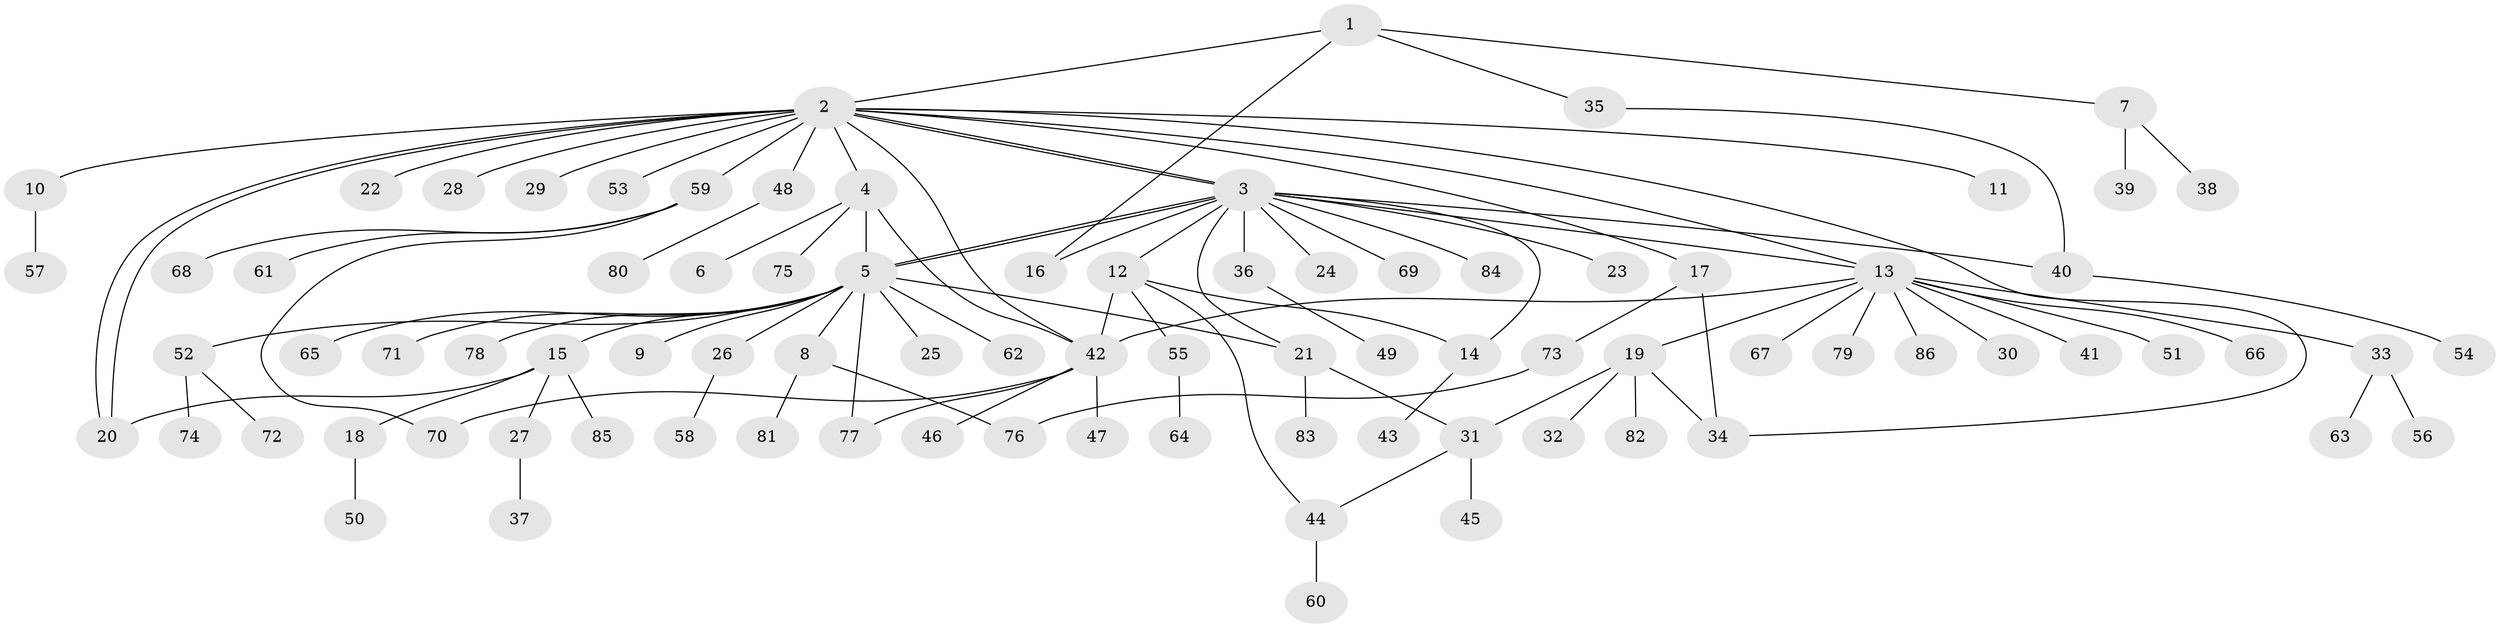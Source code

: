 // Generated by graph-tools (version 1.1) at 2025/35/03/09/25 02:35:44]
// undirected, 86 vertices, 105 edges
graph export_dot {
graph [start="1"]
  node [color=gray90,style=filled];
  1;
  2;
  3;
  4;
  5;
  6;
  7;
  8;
  9;
  10;
  11;
  12;
  13;
  14;
  15;
  16;
  17;
  18;
  19;
  20;
  21;
  22;
  23;
  24;
  25;
  26;
  27;
  28;
  29;
  30;
  31;
  32;
  33;
  34;
  35;
  36;
  37;
  38;
  39;
  40;
  41;
  42;
  43;
  44;
  45;
  46;
  47;
  48;
  49;
  50;
  51;
  52;
  53;
  54;
  55;
  56;
  57;
  58;
  59;
  60;
  61;
  62;
  63;
  64;
  65;
  66;
  67;
  68;
  69;
  70;
  71;
  72;
  73;
  74;
  75;
  76;
  77;
  78;
  79;
  80;
  81;
  82;
  83;
  84;
  85;
  86;
  1 -- 2;
  1 -- 7;
  1 -- 16;
  1 -- 35;
  2 -- 3;
  2 -- 3;
  2 -- 4;
  2 -- 10;
  2 -- 11;
  2 -- 13;
  2 -- 17;
  2 -- 20;
  2 -- 20;
  2 -- 22;
  2 -- 28;
  2 -- 29;
  2 -- 34;
  2 -- 42;
  2 -- 48;
  2 -- 53;
  2 -- 59;
  3 -- 5;
  3 -- 5;
  3 -- 12;
  3 -- 13;
  3 -- 14;
  3 -- 16;
  3 -- 21;
  3 -- 23;
  3 -- 24;
  3 -- 36;
  3 -- 40;
  3 -- 69;
  3 -- 84;
  4 -- 5;
  4 -- 6;
  4 -- 42;
  4 -- 75;
  5 -- 8;
  5 -- 9;
  5 -- 15;
  5 -- 21;
  5 -- 25;
  5 -- 26;
  5 -- 52;
  5 -- 62;
  5 -- 65;
  5 -- 71;
  5 -- 77;
  5 -- 78;
  7 -- 38;
  7 -- 39;
  8 -- 76;
  8 -- 81;
  10 -- 57;
  12 -- 14;
  12 -- 42;
  12 -- 44;
  12 -- 55;
  13 -- 19;
  13 -- 30;
  13 -- 33;
  13 -- 41;
  13 -- 42;
  13 -- 51;
  13 -- 66;
  13 -- 67;
  13 -- 79;
  13 -- 86;
  14 -- 43;
  15 -- 18;
  15 -- 20;
  15 -- 27;
  15 -- 85;
  17 -- 34;
  17 -- 73;
  18 -- 50;
  19 -- 31;
  19 -- 32;
  19 -- 34;
  19 -- 82;
  21 -- 31;
  21 -- 83;
  26 -- 58;
  27 -- 37;
  31 -- 44;
  31 -- 45;
  33 -- 56;
  33 -- 63;
  35 -- 40;
  36 -- 49;
  40 -- 54;
  42 -- 46;
  42 -- 47;
  42 -- 70;
  42 -- 77;
  44 -- 60;
  48 -- 80;
  52 -- 72;
  52 -- 74;
  55 -- 64;
  59 -- 61;
  59 -- 68;
  59 -- 70;
  73 -- 76;
}

